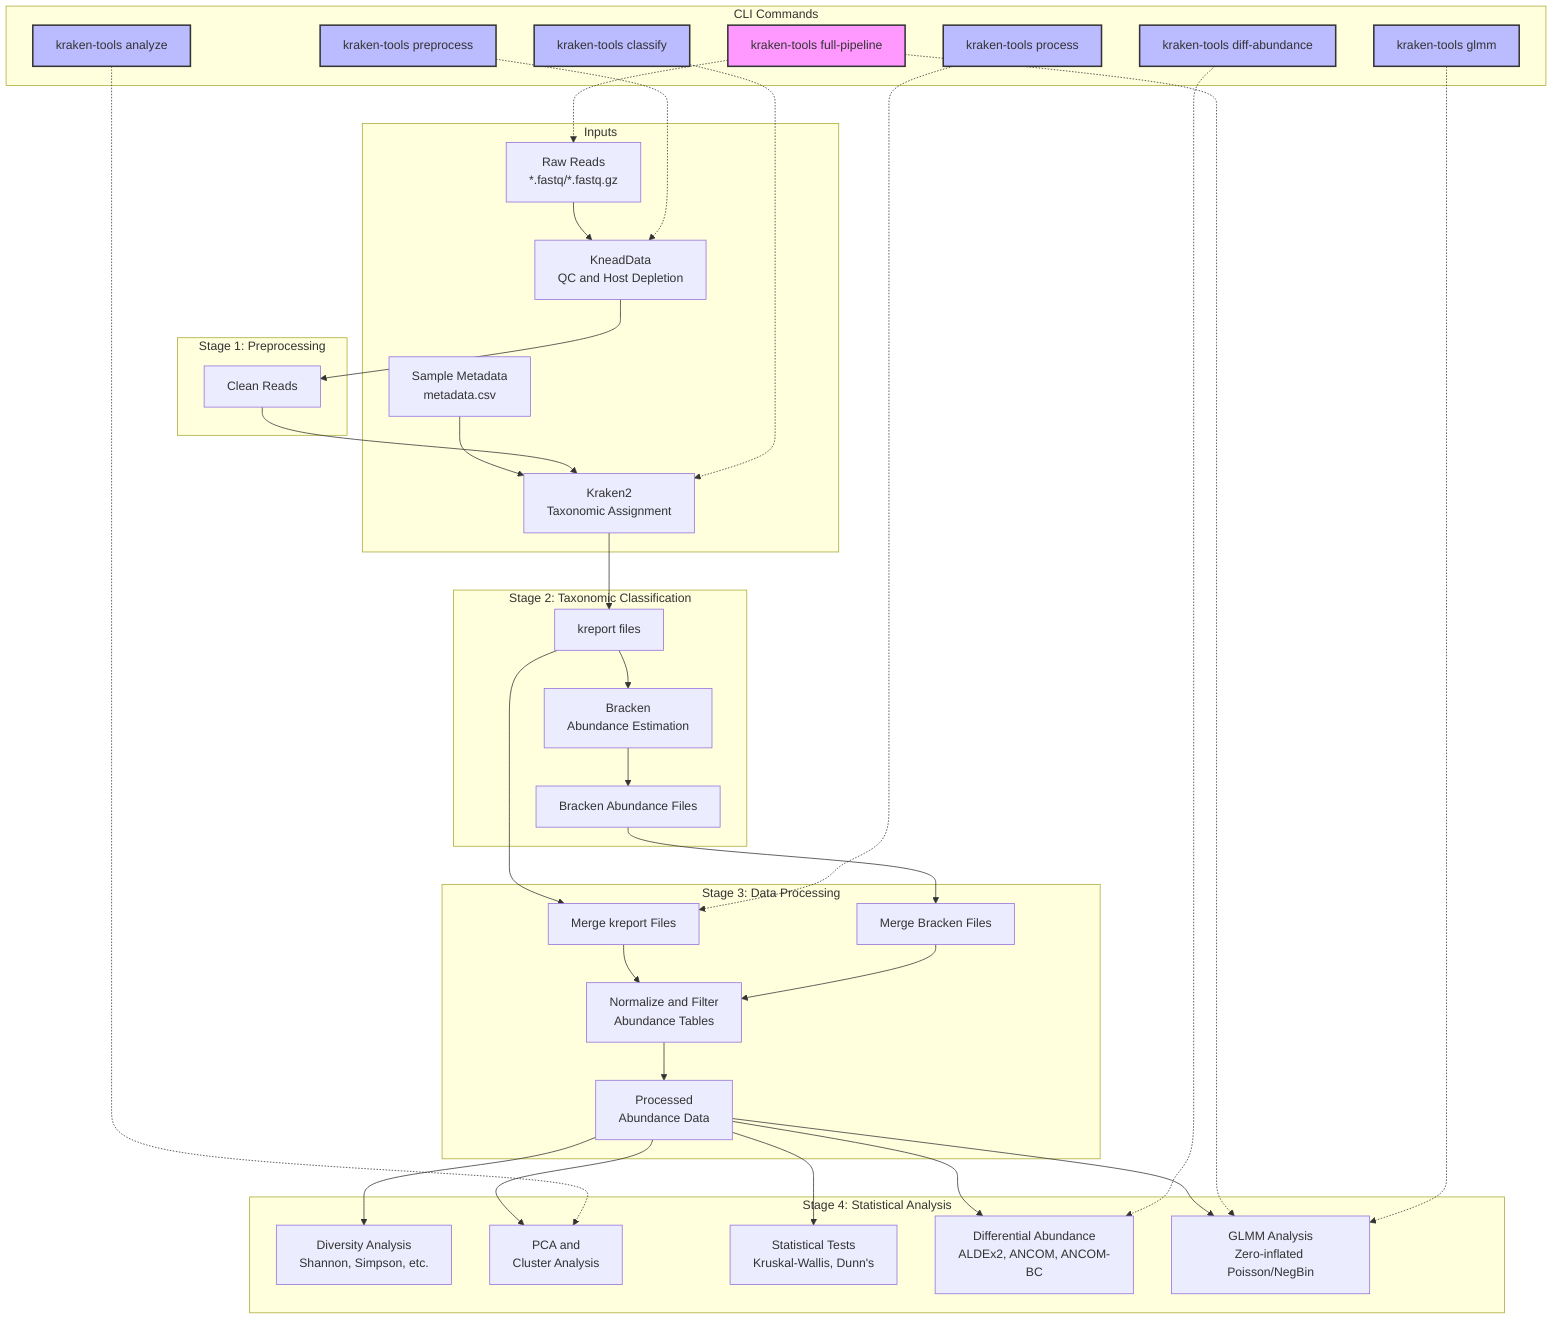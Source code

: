 flowchart TD
    subgraph Inputs
        A1[Raw Reads\n*.fastq/*.fastq.gz] --> B1
        A2[Sample Metadata\nmetadata.csv] --> C1
    end

    subgraph "Stage 1: Preprocessing"
        B1[KneadData\nQC and Host Depletion] --> B2[Clean Reads]
    end

    subgraph "Stage 2: Taxonomic Classification"
        B2 --> C1[Kraken2\nTaxonomic Assignment]
        C1 --> C2[kreport files]
        C2 --> C3[Bracken\nAbundance Estimation]
        C3 --> C4[Bracken Abundance Files]
    end

    subgraph "Stage 3: Data Processing"
        C2 --> D1[Merge kreport Files]
        C4 --> D2[Merge Bracken Files]
        D1 --> D3[Normalize and Filter\nAbundance Tables]
        D2 --> D3
        D3 --> D4[Processed\nAbundance Data]
    end

    subgraph "Stage 4: Statistical Analysis"
        D4 --> E1[Diversity Analysis\nShannon, Simpson, etc.]
        D4 --> E2[PCA and\nCluster Analysis]
        D4 --> E3[Statistical Tests\nKruskal-Wallis, Dunn's]
        D4 --> E4[Differential Abundance\nALDEx2, ANCOM, ANCOM-BC]
        D4 --> E5[GLMM Analysis\nZero-inflated Poisson/NegBin]
    end

    subgraph "CLI Commands"
        CMD1["kraken-tools full-pipeline"]
        CMD2["kraken-tools preprocess"]
        CMD3["kraken-tools classify"]
        CMD4["kraken-tools process"]
        CMD5["kraken-tools analyze"]
        CMD6["kraken-tools diff-abundance"]
        CMD7["kraken-tools glmm"]
    end

    CMD1 -.-> A1
    CMD1 -.-> E5
    CMD2 -.-> B1
    CMD3 -.-> C1
    CMD4 -.-> D1
    CMD5 -.-> E2
    CMD6 -.-> E4
    CMD7 -.-> E5

    style CMD1 fill:#f9f,stroke:#333,stroke-width:2px
    style CMD2 fill:#bbf,stroke:#333,stroke-width:2px
    style CMD3 fill:#bbf,stroke:#333,stroke-width:2px
    style CMD4 fill:#bbf,stroke:#333,stroke-width:2px
    style CMD5 fill:#bbf,stroke:#333,stroke-width:2px
    style CMD6 fill:#bbf,stroke:#333,stroke-width:2px
    style CMD7 fill:#bbf,stroke:#333,stroke-width:2px